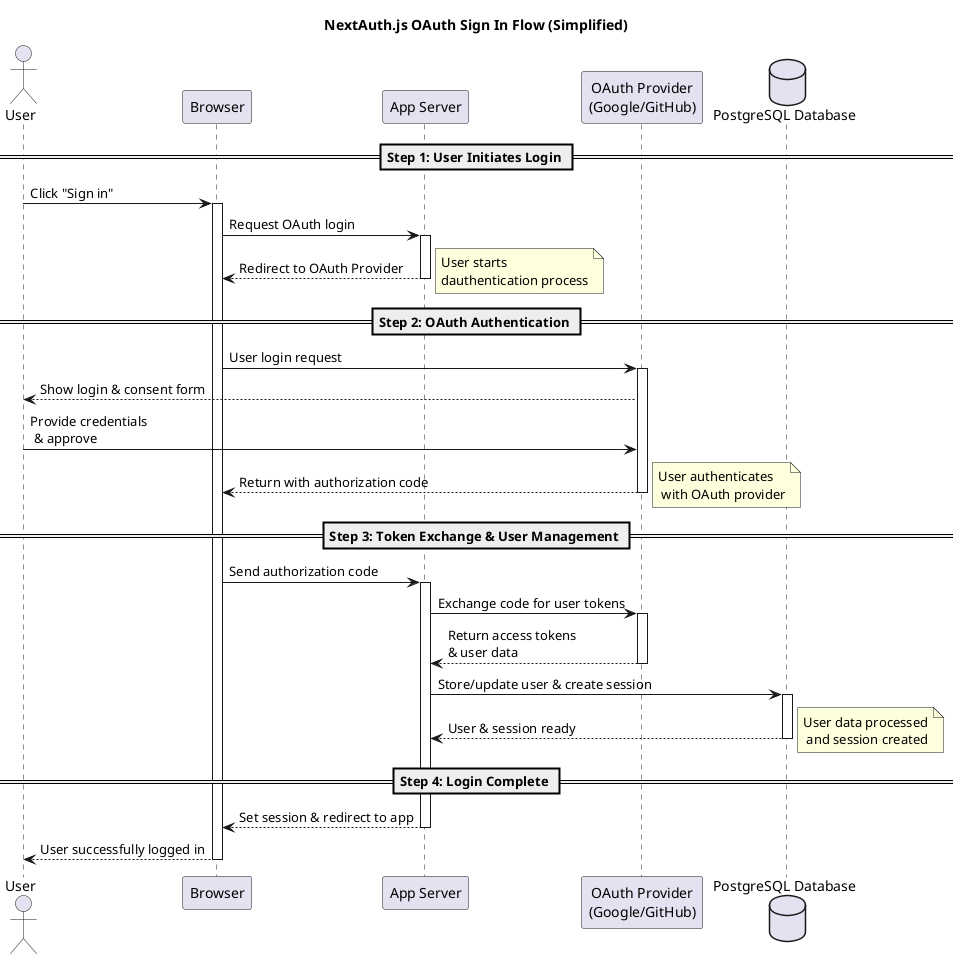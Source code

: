 @startuml
title NextAuth.js OAuth Sign In Flow (Simplified)

actor User
participant Browser
participant "App Server" as AppServer
participant "OAuth Provider\n(Google/GitHub)" as Provider
database "PostgreSQL Database" as PostgresDB

== Step 1: User Initiates Login ==
User -> Browser: Click "Sign in"
activate Browser
Browser -> AppServer: Request OAuth login
activate AppServer
AppServer --> Browser: Redirect to OAuth Provider
deactivate AppServer
note right: User starts \ndauthentication process

== Step 2: OAuth Authentication ==
Browser -> Provider: User login request
activate Provider
Provider --> User: Show login & consent form
User -> Provider: Provide credentials\n & approve
Provider --> Browser: Return with authorization code
deactivate Provider
note right: User authenticates\n with OAuth provider

== Step 3: Token Exchange & User Management ==
Browser -> AppServer: Send authorization code
activate AppServer
AppServer -> Provider: Exchange code for user tokens
activate Provider
Provider --> AppServer: Return access tokens \n& user data
deactivate Provider

AppServer -> PostgresDB: Store/update user & create session
activate PostgresDB
PostgresDB --> AppServer: User & session ready
deactivate PostgresDB
note right: User data processed\n and session created

== Step 4: Login Complete ==
AppServer --> Browser: Set session & redirect to app
deactivate AppServer
Browser --> User: User successfully logged in
deactivate Browser


@enduml